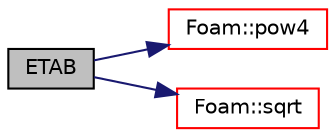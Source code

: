 digraph "ETAB"
{
  bgcolor="transparent";
  edge [fontname="Helvetica",fontsize="10",labelfontname="Helvetica",labelfontsize="10"];
  node [fontname="Helvetica",fontsize="10",shape=record];
  rankdir="LR";
  Node1 [label="ETAB",height=0.2,width=0.4,color="black", fillcolor="grey75", style="filled", fontcolor="black"];
  Node1 -> Node2 [color="midnightblue",fontsize="10",style="solid",fontname="Helvetica"];
  Node2 [label="Foam::pow4",height=0.2,width=0.4,color="red",URL="$a10893.html#aa0ae321d4861170e35fbb938636a4f40"];
  Node1 -> Node3 [color="midnightblue",fontsize="10",style="solid",fontname="Helvetica"];
  Node3 [label="Foam::sqrt",height=0.2,width=0.4,color="red",URL="$a10893.html#a8616bd62eebf2342a80222fecb1bda71"];
}
